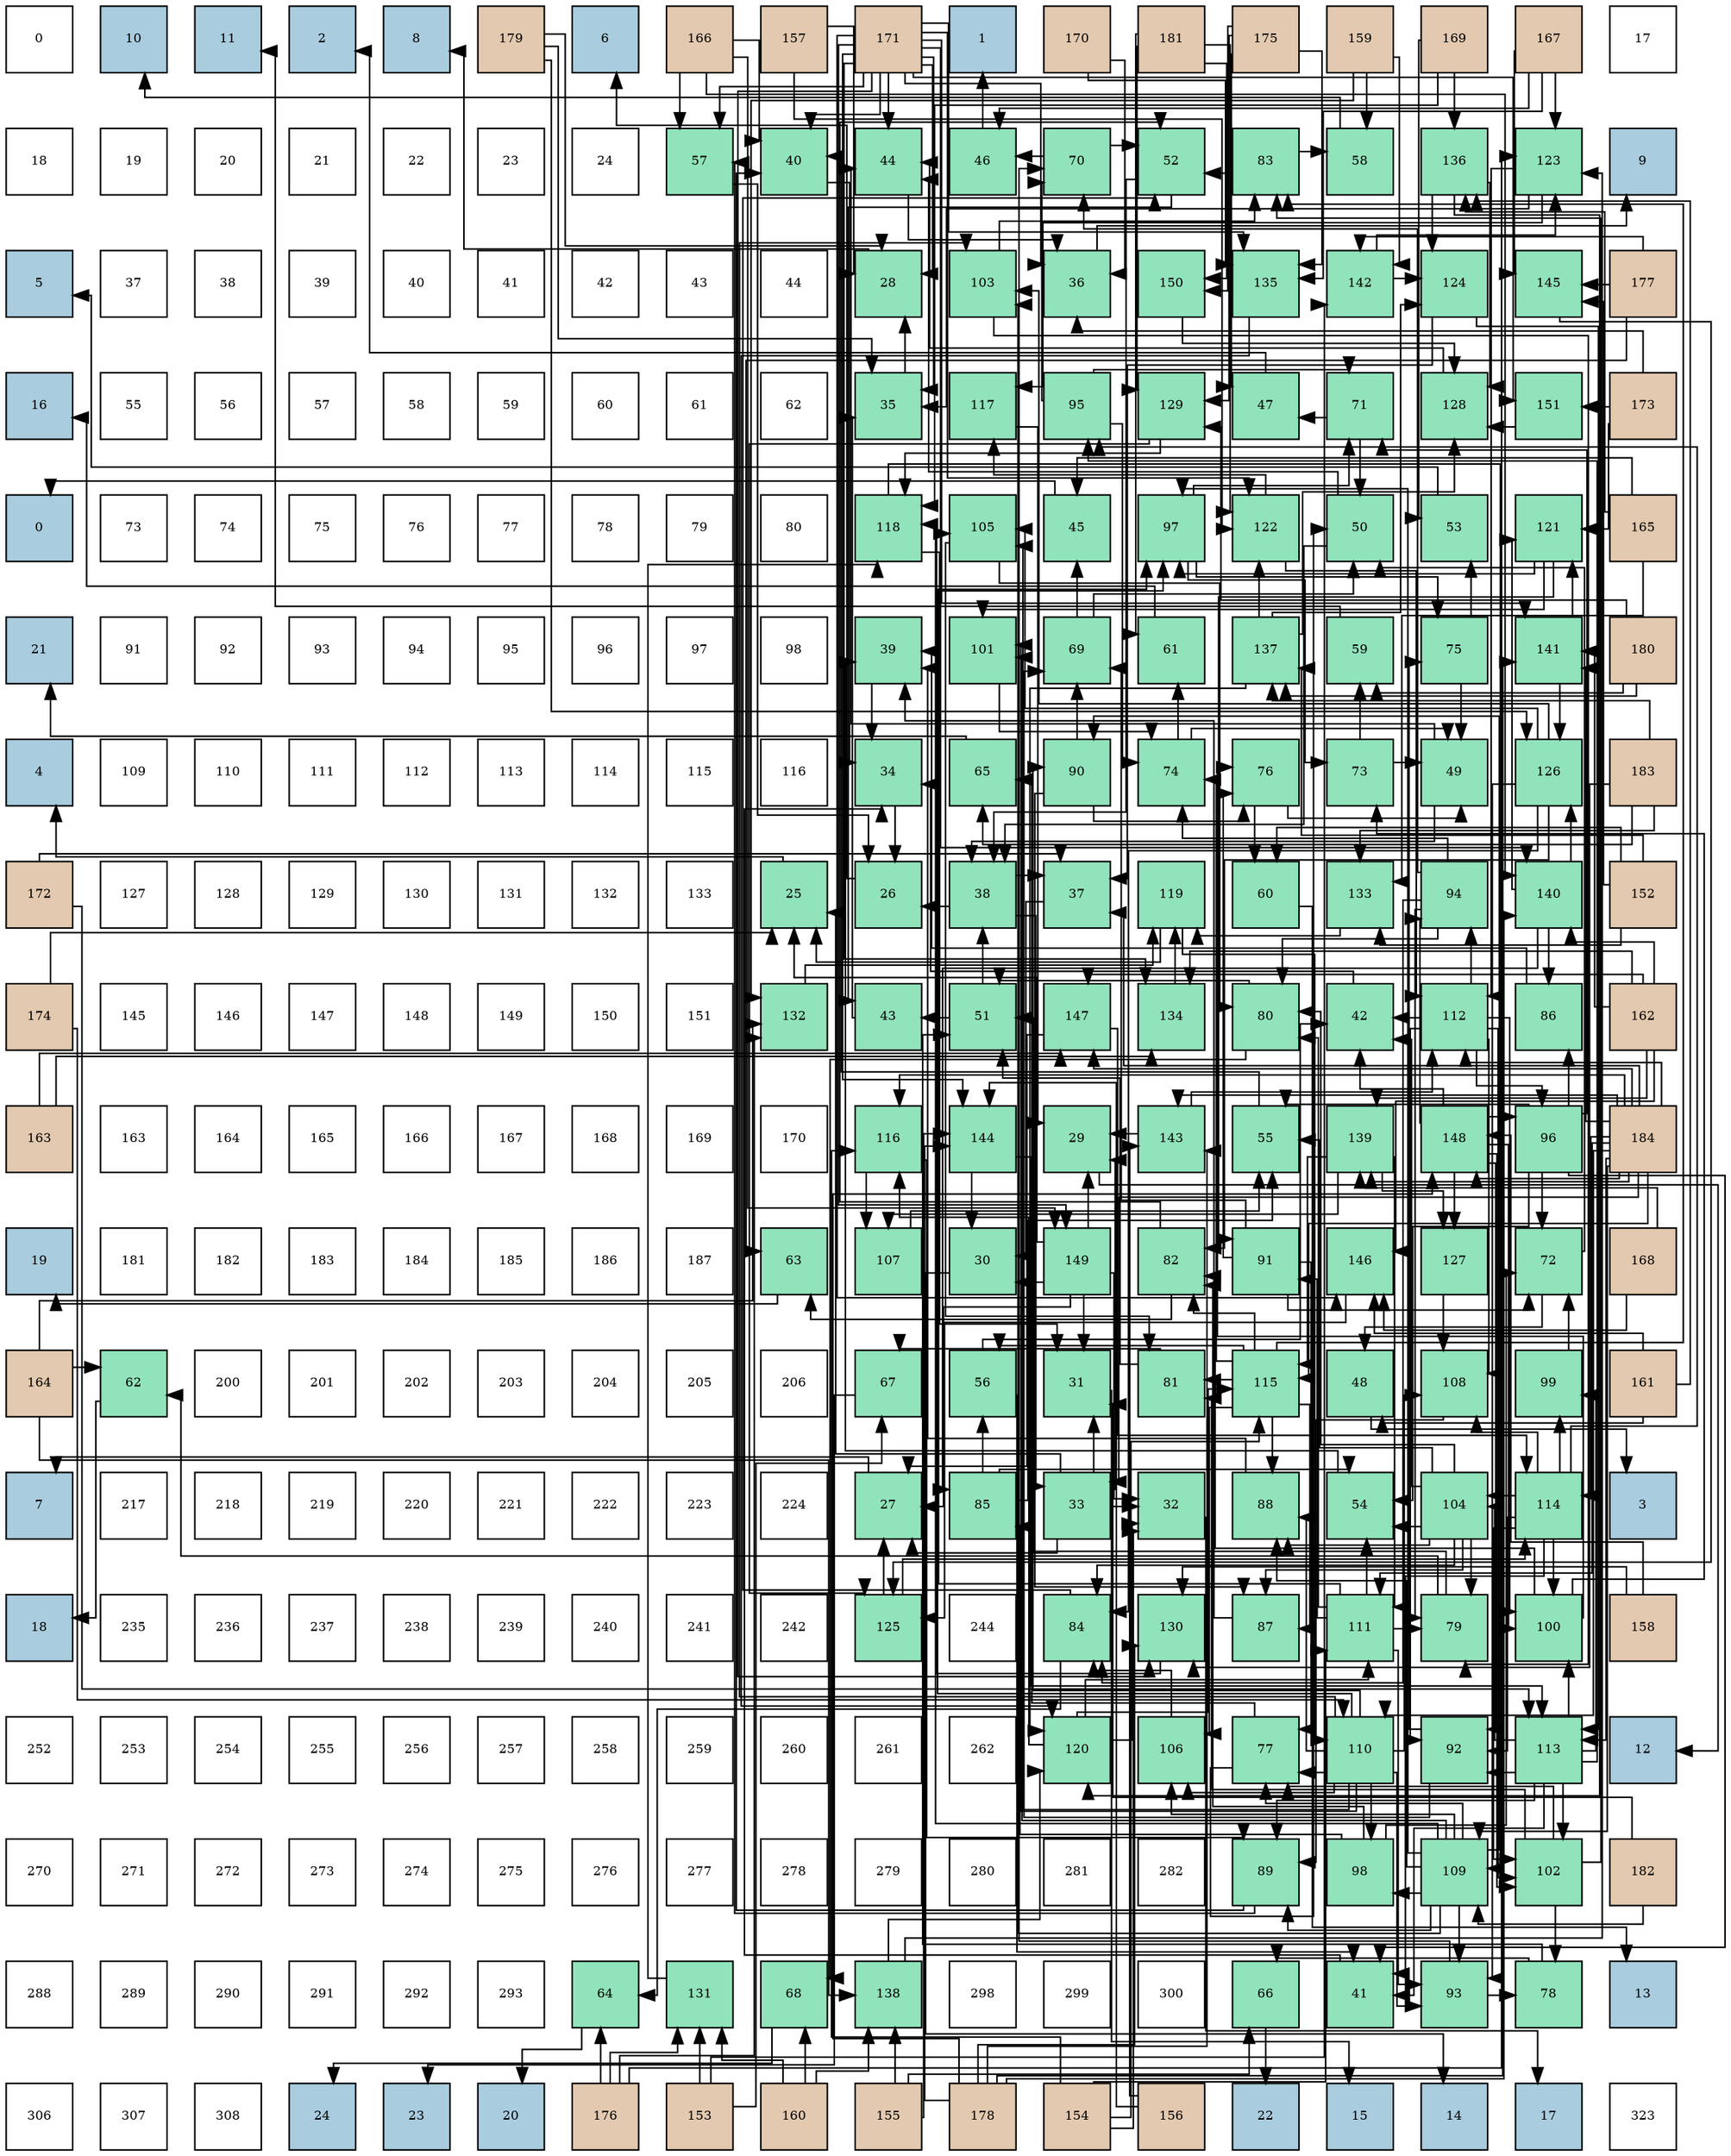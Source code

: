 digraph layout{
 rankdir=TB;
 splines=ortho;
 node [style=filled shape=square fixedsize=true width=0.6];
0[label="0", fontsize=8, fillcolor="#ffffff"];
1[label="10", fontsize=8, fillcolor="#a9ccde"];
2[label="11", fontsize=8, fillcolor="#a9ccde"];
3[label="2", fontsize=8, fillcolor="#a9ccde"];
4[label="8", fontsize=8, fillcolor="#a9ccde"];
5[label="179", fontsize=8, fillcolor="#e3c9af"];
6[label="6", fontsize=8, fillcolor="#a9ccde"];
7[label="166", fontsize=8, fillcolor="#e3c9af"];
8[label="157", fontsize=8, fillcolor="#e3c9af"];
9[label="171", fontsize=8, fillcolor="#e3c9af"];
10[label="1", fontsize=8, fillcolor="#a9ccde"];
11[label="170", fontsize=8, fillcolor="#e3c9af"];
12[label="181", fontsize=8, fillcolor="#e3c9af"];
13[label="175", fontsize=8, fillcolor="#e3c9af"];
14[label="159", fontsize=8, fillcolor="#e3c9af"];
15[label="169", fontsize=8, fillcolor="#e3c9af"];
16[label="167", fontsize=8, fillcolor="#e3c9af"];
17[label="17", fontsize=8, fillcolor="#ffffff"];
18[label="18", fontsize=8, fillcolor="#ffffff"];
19[label="19", fontsize=8, fillcolor="#ffffff"];
20[label="20", fontsize=8, fillcolor="#ffffff"];
21[label="21", fontsize=8, fillcolor="#ffffff"];
22[label="22", fontsize=8, fillcolor="#ffffff"];
23[label="23", fontsize=8, fillcolor="#ffffff"];
24[label="24", fontsize=8, fillcolor="#ffffff"];
25[label="57", fontsize=8, fillcolor="#91e3bb"];
26[label="40", fontsize=8, fillcolor="#91e3bb"];
27[label="44", fontsize=8, fillcolor="#91e3bb"];
28[label="46", fontsize=8, fillcolor="#91e3bb"];
29[label="70", fontsize=8, fillcolor="#91e3bb"];
30[label="52", fontsize=8, fillcolor="#91e3bb"];
31[label="83", fontsize=8, fillcolor="#91e3bb"];
32[label="58", fontsize=8, fillcolor="#91e3bb"];
33[label="136", fontsize=8, fillcolor="#91e3bb"];
34[label="123", fontsize=8, fillcolor="#91e3bb"];
35[label="9", fontsize=8, fillcolor="#a9ccde"];
36[label="5", fontsize=8, fillcolor="#a9ccde"];
37[label="37", fontsize=8, fillcolor="#ffffff"];
38[label="38", fontsize=8, fillcolor="#ffffff"];
39[label="39", fontsize=8, fillcolor="#ffffff"];
40[label="40", fontsize=8, fillcolor="#ffffff"];
41[label="41", fontsize=8, fillcolor="#ffffff"];
42[label="42", fontsize=8, fillcolor="#ffffff"];
43[label="43", fontsize=8, fillcolor="#ffffff"];
44[label="44", fontsize=8, fillcolor="#ffffff"];
45[label="28", fontsize=8, fillcolor="#91e3bb"];
46[label="103", fontsize=8, fillcolor="#91e3bb"];
47[label="36", fontsize=8, fillcolor="#91e3bb"];
48[label="150", fontsize=8, fillcolor="#91e3bb"];
49[label="135", fontsize=8, fillcolor="#91e3bb"];
50[label="142", fontsize=8, fillcolor="#91e3bb"];
51[label="124", fontsize=8, fillcolor="#91e3bb"];
52[label="145", fontsize=8, fillcolor="#91e3bb"];
53[label="177", fontsize=8, fillcolor="#e3c9af"];
54[label="16", fontsize=8, fillcolor="#a9ccde"];
55[label="55", fontsize=8, fillcolor="#ffffff"];
56[label="56", fontsize=8, fillcolor="#ffffff"];
57[label="57", fontsize=8, fillcolor="#ffffff"];
58[label="58", fontsize=8, fillcolor="#ffffff"];
59[label="59", fontsize=8, fillcolor="#ffffff"];
60[label="60", fontsize=8, fillcolor="#ffffff"];
61[label="61", fontsize=8, fillcolor="#ffffff"];
62[label="62", fontsize=8, fillcolor="#ffffff"];
63[label="35", fontsize=8, fillcolor="#91e3bb"];
64[label="117", fontsize=8, fillcolor="#91e3bb"];
65[label="95", fontsize=8, fillcolor="#91e3bb"];
66[label="129", fontsize=8, fillcolor="#91e3bb"];
67[label="47", fontsize=8, fillcolor="#91e3bb"];
68[label="71", fontsize=8, fillcolor="#91e3bb"];
69[label="128", fontsize=8, fillcolor="#91e3bb"];
70[label="151", fontsize=8, fillcolor="#91e3bb"];
71[label="173", fontsize=8, fillcolor="#e3c9af"];
72[label="0", fontsize=8, fillcolor="#a9ccde"];
73[label="73", fontsize=8, fillcolor="#ffffff"];
74[label="74", fontsize=8, fillcolor="#ffffff"];
75[label="75", fontsize=8, fillcolor="#ffffff"];
76[label="76", fontsize=8, fillcolor="#ffffff"];
77[label="77", fontsize=8, fillcolor="#ffffff"];
78[label="78", fontsize=8, fillcolor="#ffffff"];
79[label="79", fontsize=8, fillcolor="#ffffff"];
80[label="80", fontsize=8, fillcolor="#ffffff"];
81[label="118", fontsize=8, fillcolor="#91e3bb"];
82[label="105", fontsize=8, fillcolor="#91e3bb"];
83[label="45", fontsize=8, fillcolor="#91e3bb"];
84[label="97", fontsize=8, fillcolor="#91e3bb"];
85[label="122", fontsize=8, fillcolor="#91e3bb"];
86[label="50", fontsize=8, fillcolor="#91e3bb"];
87[label="53", fontsize=8, fillcolor="#91e3bb"];
88[label="121", fontsize=8, fillcolor="#91e3bb"];
89[label="165", fontsize=8, fillcolor="#e3c9af"];
90[label="21", fontsize=8, fillcolor="#a9ccde"];
91[label="91", fontsize=8, fillcolor="#ffffff"];
92[label="92", fontsize=8, fillcolor="#ffffff"];
93[label="93", fontsize=8, fillcolor="#ffffff"];
94[label="94", fontsize=8, fillcolor="#ffffff"];
95[label="95", fontsize=8, fillcolor="#ffffff"];
96[label="96", fontsize=8, fillcolor="#ffffff"];
97[label="97", fontsize=8, fillcolor="#ffffff"];
98[label="98", fontsize=8, fillcolor="#ffffff"];
99[label="39", fontsize=8, fillcolor="#91e3bb"];
100[label="101", fontsize=8, fillcolor="#91e3bb"];
101[label="69", fontsize=8, fillcolor="#91e3bb"];
102[label="61", fontsize=8, fillcolor="#91e3bb"];
103[label="137", fontsize=8, fillcolor="#91e3bb"];
104[label="59", fontsize=8, fillcolor="#91e3bb"];
105[label="75", fontsize=8, fillcolor="#91e3bb"];
106[label="141", fontsize=8, fillcolor="#91e3bb"];
107[label="180", fontsize=8, fillcolor="#e3c9af"];
108[label="4", fontsize=8, fillcolor="#a9ccde"];
109[label="109", fontsize=8, fillcolor="#ffffff"];
110[label="110", fontsize=8, fillcolor="#ffffff"];
111[label="111", fontsize=8, fillcolor="#ffffff"];
112[label="112", fontsize=8, fillcolor="#ffffff"];
113[label="113", fontsize=8, fillcolor="#ffffff"];
114[label="114", fontsize=8, fillcolor="#ffffff"];
115[label="115", fontsize=8, fillcolor="#ffffff"];
116[label="116", fontsize=8, fillcolor="#ffffff"];
117[label="34", fontsize=8, fillcolor="#91e3bb"];
118[label="65", fontsize=8, fillcolor="#91e3bb"];
119[label="90", fontsize=8, fillcolor="#91e3bb"];
120[label="74", fontsize=8, fillcolor="#91e3bb"];
121[label="76", fontsize=8, fillcolor="#91e3bb"];
122[label="73", fontsize=8, fillcolor="#91e3bb"];
123[label="49", fontsize=8, fillcolor="#91e3bb"];
124[label="126", fontsize=8, fillcolor="#91e3bb"];
125[label="183", fontsize=8, fillcolor="#e3c9af"];
126[label="172", fontsize=8, fillcolor="#e3c9af"];
127[label="127", fontsize=8, fillcolor="#ffffff"];
128[label="128", fontsize=8, fillcolor="#ffffff"];
129[label="129", fontsize=8, fillcolor="#ffffff"];
130[label="130", fontsize=8, fillcolor="#ffffff"];
131[label="131", fontsize=8, fillcolor="#ffffff"];
132[label="132", fontsize=8, fillcolor="#ffffff"];
133[label="133", fontsize=8, fillcolor="#ffffff"];
134[label="25", fontsize=8, fillcolor="#91e3bb"];
135[label="26", fontsize=8, fillcolor="#91e3bb"];
136[label="38", fontsize=8, fillcolor="#91e3bb"];
137[label="37", fontsize=8, fillcolor="#91e3bb"];
138[label="119", fontsize=8, fillcolor="#91e3bb"];
139[label="60", fontsize=8, fillcolor="#91e3bb"];
140[label="133", fontsize=8, fillcolor="#91e3bb"];
141[label="94", fontsize=8, fillcolor="#91e3bb"];
142[label="140", fontsize=8, fillcolor="#91e3bb"];
143[label="152", fontsize=8, fillcolor="#e3c9af"];
144[label="174", fontsize=8, fillcolor="#e3c9af"];
145[label="145", fontsize=8, fillcolor="#ffffff"];
146[label="146", fontsize=8, fillcolor="#ffffff"];
147[label="147", fontsize=8, fillcolor="#ffffff"];
148[label="148", fontsize=8, fillcolor="#ffffff"];
149[label="149", fontsize=8, fillcolor="#ffffff"];
150[label="150", fontsize=8, fillcolor="#ffffff"];
151[label="151", fontsize=8, fillcolor="#ffffff"];
152[label="132", fontsize=8, fillcolor="#91e3bb"];
153[label="43", fontsize=8, fillcolor="#91e3bb"];
154[label="51", fontsize=8, fillcolor="#91e3bb"];
155[label="147", fontsize=8, fillcolor="#91e3bb"];
156[label="134", fontsize=8, fillcolor="#91e3bb"];
157[label="80", fontsize=8, fillcolor="#91e3bb"];
158[label="42", fontsize=8, fillcolor="#91e3bb"];
159[label="112", fontsize=8, fillcolor="#91e3bb"];
160[label="86", fontsize=8, fillcolor="#91e3bb"];
161[label="162", fontsize=8, fillcolor="#e3c9af"];
162[label="163", fontsize=8, fillcolor="#e3c9af"];
163[label="163", fontsize=8, fillcolor="#ffffff"];
164[label="164", fontsize=8, fillcolor="#ffffff"];
165[label="165", fontsize=8, fillcolor="#ffffff"];
166[label="166", fontsize=8, fillcolor="#ffffff"];
167[label="167", fontsize=8, fillcolor="#ffffff"];
168[label="168", fontsize=8, fillcolor="#ffffff"];
169[label="169", fontsize=8, fillcolor="#ffffff"];
170[label="170", fontsize=8, fillcolor="#ffffff"];
171[label="116", fontsize=8, fillcolor="#91e3bb"];
172[label="144", fontsize=8, fillcolor="#91e3bb"];
173[label="29", fontsize=8, fillcolor="#91e3bb"];
174[label="143", fontsize=8, fillcolor="#91e3bb"];
175[label="55", fontsize=8, fillcolor="#91e3bb"];
176[label="139", fontsize=8, fillcolor="#91e3bb"];
177[label="148", fontsize=8, fillcolor="#91e3bb"];
178[label="96", fontsize=8, fillcolor="#91e3bb"];
179[label="184", fontsize=8, fillcolor="#e3c9af"];
180[label="19", fontsize=8, fillcolor="#a9ccde"];
181[label="181", fontsize=8, fillcolor="#ffffff"];
182[label="182", fontsize=8, fillcolor="#ffffff"];
183[label="183", fontsize=8, fillcolor="#ffffff"];
184[label="184", fontsize=8, fillcolor="#ffffff"];
185[label="185", fontsize=8, fillcolor="#ffffff"];
186[label="186", fontsize=8, fillcolor="#ffffff"];
187[label="187", fontsize=8, fillcolor="#ffffff"];
188[label="63", fontsize=8, fillcolor="#91e3bb"];
189[label="107", fontsize=8, fillcolor="#91e3bb"];
190[label="30", fontsize=8, fillcolor="#91e3bb"];
191[label="149", fontsize=8, fillcolor="#91e3bb"];
192[label="82", fontsize=8, fillcolor="#91e3bb"];
193[label="91", fontsize=8, fillcolor="#91e3bb"];
194[label="146", fontsize=8, fillcolor="#91e3bb"];
195[label="127", fontsize=8, fillcolor="#91e3bb"];
196[label="72", fontsize=8, fillcolor="#91e3bb"];
197[label="168", fontsize=8, fillcolor="#e3c9af"];
198[label="164", fontsize=8, fillcolor="#e3c9af"];
199[label="62", fontsize=8, fillcolor="#91e3bb"];
200[label="200", fontsize=8, fillcolor="#ffffff"];
201[label="201", fontsize=8, fillcolor="#ffffff"];
202[label="202", fontsize=8, fillcolor="#ffffff"];
203[label="203", fontsize=8, fillcolor="#ffffff"];
204[label="204", fontsize=8, fillcolor="#ffffff"];
205[label="205", fontsize=8, fillcolor="#ffffff"];
206[label="206", fontsize=8, fillcolor="#ffffff"];
207[label="67", fontsize=8, fillcolor="#91e3bb"];
208[label="56", fontsize=8, fillcolor="#91e3bb"];
209[label="31", fontsize=8, fillcolor="#91e3bb"];
210[label="81", fontsize=8, fillcolor="#91e3bb"];
211[label="115", fontsize=8, fillcolor="#91e3bb"];
212[label="48", fontsize=8, fillcolor="#91e3bb"];
213[label="108", fontsize=8, fillcolor="#91e3bb"];
214[label="99", fontsize=8, fillcolor="#91e3bb"];
215[label="161", fontsize=8, fillcolor="#e3c9af"];
216[label="7", fontsize=8, fillcolor="#a9ccde"];
217[label="217", fontsize=8, fillcolor="#ffffff"];
218[label="218", fontsize=8, fillcolor="#ffffff"];
219[label="219", fontsize=8, fillcolor="#ffffff"];
220[label="220", fontsize=8, fillcolor="#ffffff"];
221[label="221", fontsize=8, fillcolor="#ffffff"];
222[label="222", fontsize=8, fillcolor="#ffffff"];
223[label="223", fontsize=8, fillcolor="#ffffff"];
224[label="224", fontsize=8, fillcolor="#ffffff"];
225[label="27", fontsize=8, fillcolor="#91e3bb"];
226[label="85", fontsize=8, fillcolor="#91e3bb"];
227[label="33", fontsize=8, fillcolor="#91e3bb"];
228[label="32", fontsize=8, fillcolor="#91e3bb"];
229[label="88", fontsize=8, fillcolor="#91e3bb"];
230[label="54", fontsize=8, fillcolor="#91e3bb"];
231[label="104", fontsize=8, fillcolor="#91e3bb"];
232[label="114", fontsize=8, fillcolor="#91e3bb"];
233[label="3", fontsize=8, fillcolor="#a9ccde"];
234[label="18", fontsize=8, fillcolor="#a9ccde"];
235[label="235", fontsize=8, fillcolor="#ffffff"];
236[label="236", fontsize=8, fillcolor="#ffffff"];
237[label="237", fontsize=8, fillcolor="#ffffff"];
238[label="238", fontsize=8, fillcolor="#ffffff"];
239[label="239", fontsize=8, fillcolor="#ffffff"];
240[label="240", fontsize=8, fillcolor="#ffffff"];
241[label="241", fontsize=8, fillcolor="#ffffff"];
242[label="242", fontsize=8, fillcolor="#ffffff"];
243[label="125", fontsize=8, fillcolor="#91e3bb"];
244[label="244", fontsize=8, fillcolor="#ffffff"];
245[label="84", fontsize=8, fillcolor="#91e3bb"];
246[label="130", fontsize=8, fillcolor="#91e3bb"];
247[label="87", fontsize=8, fillcolor="#91e3bb"];
248[label="111", fontsize=8, fillcolor="#91e3bb"];
249[label="79", fontsize=8, fillcolor="#91e3bb"];
250[label="100", fontsize=8, fillcolor="#91e3bb"];
251[label="158", fontsize=8, fillcolor="#e3c9af"];
252[label="252", fontsize=8, fillcolor="#ffffff"];
253[label="253", fontsize=8, fillcolor="#ffffff"];
254[label="254", fontsize=8, fillcolor="#ffffff"];
255[label="255", fontsize=8, fillcolor="#ffffff"];
256[label="256", fontsize=8, fillcolor="#ffffff"];
257[label="257", fontsize=8, fillcolor="#ffffff"];
258[label="258", fontsize=8, fillcolor="#ffffff"];
259[label="259", fontsize=8, fillcolor="#ffffff"];
260[label="260", fontsize=8, fillcolor="#ffffff"];
261[label="261", fontsize=8, fillcolor="#ffffff"];
262[label="262", fontsize=8, fillcolor="#ffffff"];
263[label="120", fontsize=8, fillcolor="#91e3bb"];
264[label="106", fontsize=8, fillcolor="#91e3bb"];
265[label="77", fontsize=8, fillcolor="#91e3bb"];
266[label="110", fontsize=8, fillcolor="#91e3bb"];
267[label="92", fontsize=8, fillcolor="#91e3bb"];
268[label="113", fontsize=8, fillcolor="#91e3bb"];
269[label="12", fontsize=8, fillcolor="#a9ccde"];
270[label="270", fontsize=8, fillcolor="#ffffff"];
271[label="271", fontsize=8, fillcolor="#ffffff"];
272[label="272", fontsize=8, fillcolor="#ffffff"];
273[label="273", fontsize=8, fillcolor="#ffffff"];
274[label="274", fontsize=8, fillcolor="#ffffff"];
275[label="275", fontsize=8, fillcolor="#ffffff"];
276[label="276", fontsize=8, fillcolor="#ffffff"];
277[label="277", fontsize=8, fillcolor="#ffffff"];
278[label="278", fontsize=8, fillcolor="#ffffff"];
279[label="279", fontsize=8, fillcolor="#ffffff"];
280[label="280", fontsize=8, fillcolor="#ffffff"];
281[label="281", fontsize=8, fillcolor="#ffffff"];
282[label="282", fontsize=8, fillcolor="#ffffff"];
283[label="89", fontsize=8, fillcolor="#91e3bb"];
284[label="98", fontsize=8, fillcolor="#91e3bb"];
285[label="109", fontsize=8, fillcolor="#91e3bb"];
286[label="102", fontsize=8, fillcolor="#91e3bb"];
287[label="182", fontsize=8, fillcolor="#e3c9af"];
288[label="288", fontsize=8, fillcolor="#ffffff"];
289[label="289", fontsize=8, fillcolor="#ffffff"];
290[label="290", fontsize=8, fillcolor="#ffffff"];
291[label="291", fontsize=8, fillcolor="#ffffff"];
292[label="292", fontsize=8, fillcolor="#ffffff"];
293[label="293", fontsize=8, fillcolor="#ffffff"];
294[label="64", fontsize=8, fillcolor="#91e3bb"];
295[label="131", fontsize=8, fillcolor="#91e3bb"];
296[label="68", fontsize=8, fillcolor="#91e3bb"];
297[label="138", fontsize=8, fillcolor="#91e3bb"];
298[label="298", fontsize=8, fillcolor="#ffffff"];
299[label="299", fontsize=8, fillcolor="#ffffff"];
300[label="300", fontsize=8, fillcolor="#ffffff"];
301[label="66", fontsize=8, fillcolor="#91e3bb"];
302[label="41", fontsize=8, fillcolor="#91e3bb"];
303[label="93", fontsize=8, fillcolor="#91e3bb"];
304[label="78", fontsize=8, fillcolor="#91e3bb"];
305[label="13", fontsize=8, fillcolor="#a9ccde"];
306[label="306", fontsize=8, fillcolor="#ffffff"];
307[label="307", fontsize=8, fillcolor="#ffffff"];
308[label="308", fontsize=8, fillcolor="#ffffff"];
309[label="24", fontsize=8, fillcolor="#a9ccde"];
310[label="23", fontsize=8, fillcolor="#a9ccde"];
311[label="20", fontsize=8, fillcolor="#a9ccde"];
312[label="176", fontsize=8, fillcolor="#e3c9af"];
313[label="153", fontsize=8, fillcolor="#e3c9af"];
314[label="160", fontsize=8, fillcolor="#e3c9af"];
315[label="155", fontsize=8, fillcolor="#e3c9af"];
316[label="178", fontsize=8, fillcolor="#e3c9af"];
317[label="154", fontsize=8, fillcolor="#e3c9af"];
318[label="156", fontsize=8, fillcolor="#e3c9af"];
319[label="22", fontsize=8, fillcolor="#a9ccde"];
320[label="15", fontsize=8, fillcolor="#a9ccde"];
321[label="14", fontsize=8, fillcolor="#a9ccde"];
322[label="17", fontsize=8, fillcolor="#a9ccde"];
323[label="323", fontsize=8, fillcolor="#ffffff"];
edge [constraint=false, style=vis];134 -> 108;
135 -> 6;
225 -> 216;
45 -> 4;
173 -> 269;
190 -> 321;
209 -> 320;
228 -> 322;
227 -> 134;
227 -> 225;
227 -> 173;
227 -> 209;
227 -> 228;
117 -> 135;
63 -> 45;
47 -> 35;
137 -> 190;
136 -> 135;
136 -> 227;
136 -> 137;
99 -> 117;
26 -> 117;
302 -> 117;
158 -> 117;
153 -> 63;
27 -> 47;
83 -> 72;
28 -> 10;
67 -> 3;
212 -> 233;
123 -> 136;
123 -> 27;
86 -> 136;
86 -> 27;
154 -> 136;
154 -> 153;
30 -> 136;
30 -> 153;
87 -> 36;
230 -> 99;
175 -> 26;
208 -> 302;
208 -> 158;
25 -> 135;
32 -> 1;
104 -> 2;
139 -> 305;
102 -> 54;
199 -> 234;
188 -> 180;
294 -> 311;
118 -> 90;
301 -> 319;
207 -> 310;
296 -> 309;
101 -> 83;
101 -> 86;
29 -> 28;
29 -> 30;
68 -> 67;
68 -> 86;
196 -> 212;
196 -> 86;
122 -> 123;
122 -> 104;
120 -> 123;
120 -> 102;
105 -> 123;
105 -> 87;
121 -> 123;
121 -> 139;
265 -> 86;
265 -> 118;
304 -> 154;
304 -> 301;
249 -> 154;
249 -> 199;
157 -> 154;
157 -> 296;
210 -> 154;
210 -> 207;
192 -> 30;
192 -> 188;
31 -> 30;
31 -> 32;
245 -> 30;
245 -> 294;
226 -> 230;
226 -> 175;
226 -> 208;
160 -> 99;
247 -> 99;
229 -> 99;
283 -> 26;
283 -> 25;
119 -> 101;
119 -> 121;
119 -> 247;
193 -> 101;
193 -> 196;
193 -> 121;
193 -> 265;
267 -> 101;
267 -> 105;
303 -> 29;
303 -> 304;
141 -> 29;
141 -> 120;
141 -> 249;
141 -> 157;
141 -> 245;
65 -> 29;
65 -> 68;
65 -> 120;
178 -> 302;
178 -> 230;
178 -> 175;
178 -> 68;
178 -> 196;
178 -> 160;
84 -> 68;
84 -> 122;
84 -> 105;
284 -> 196;
284 -> 192;
284 -> 226;
214 -> 196;
250 -> 122;
250 -> 121;
250 -> 192;
100 -> 120;
286 -> 265;
286 -> 304;
286 -> 210;
286 -> 31;
46 -> 249;
46 -> 31;
231 -> 158;
231 -> 230;
231 -> 175;
231 -> 249;
231 -> 157;
231 -> 245;
231 -> 247;
231 -> 229;
82 -> 157;
82 -> 210;
264 -> 245;
189 -> 175;
213 -> 283;
285 -> 265;
285 -> 229;
285 -> 283;
285 -> 119;
285 -> 303;
285 -> 84;
285 -> 284;
285 -> 100;
285 -> 46;
285 -> 82;
285 -> 264;
266 -> 265;
266 -> 229;
266 -> 119;
266 -> 303;
266 -> 84;
266 -> 284;
266 -> 100;
266 -> 46;
266 -> 82;
266 -> 264;
266 -> 213;
248 -> 230;
248 -> 249;
248 -> 157;
248 -> 193;
248 -> 303;
248 -> 84;
159 -> 158;
159 -> 267;
159 -> 141;
159 -> 178;
159 -> 250;
159 -> 286;
159 -> 213;
268 -> 302;
268 -> 283;
268 -> 267;
268 -> 65;
268 -> 214;
268 -> 250;
268 -> 286;
268 -> 231;
232 -> 302;
232 -> 267;
232 -> 65;
232 -> 214;
232 -> 250;
232 -> 286;
232 -> 231;
232 -> 213;
211 -> 208;
211 -> 120;
211 -> 210;
211 -> 192;
211 -> 31;
211 -> 247;
211 -> 229;
211 -> 264;
171 -> 283;
171 -> 189;
64 -> 173;
81 -> 209;
81 -> 285;
138 -> 134;
138 -> 266;
263 -> 228;
263 -> 248;
263 -> 211;
263 -> 171;
88 -> 193;
88 -> 84;
88 -> 100;
85 -> 159;
85 -> 64;
34 -> 63;
34 -> 159;
34 -> 64;
51 -> 137;
51 -> 268;
243 -> 225;
243 -> 232;
124 -> 192;
124 -> 245;
124 -> 303;
124 -> 46;
124 -> 82;
195 -> 213;
69 -> 27;
66 -> 81;
66 -> 243;
246 -> 81;
295 -> 81;
152 -> 138;
140 -> 138;
156 -> 138;
49 -> 263;
33 -> 263;
33 -> 51;
33 -> 69;
103 -> 263;
103 -> 85;
103 -> 51;
103 -> 69;
297 -> 263;
297 -> 34;
176 -> 189;
176 -> 248;
176 -> 211;
176 -> 195;
142 -> 226;
142 -> 160;
142 -> 88;
142 -> 124;
106 -> 88;
106 -> 124;
50 -> 34;
50 -> 51;
174 -> 173;
174 -> 159;
172 -> 190;
172 -> 268;
52 -> 243;
194 -> 243;
155 -> 225;
155 -> 232;
177 -> 158;
177 -> 267;
177 -> 141;
177 -> 178;
177 -> 250;
177 -> 286;
177 -> 195;
191 -> 134;
191 -> 225;
191 -> 173;
191 -> 190;
191 -> 209;
191 -> 228;
48 -> 69;
70 -> 69;
143 -> 139;
143 -> 140;
143 -> 103;
143 -> 52;
313 -> 207;
313 -> 295;
313 -> 50;
317 -> 228;
317 -> 248;
317 -> 211;
317 -> 171;
315 -> 301;
315 -> 297;
315 -> 172;
318 -> 174;
318 -> 172;
8 -> 45;
8 -> 85;
251 -> 246;
251 -> 177;
14 -> 32;
14 -> 152;
14 -> 50;
314 -> 296;
314 -> 295;
314 -> 297;
215 -> 212;
215 -> 33;
215 -> 194;
161 -> 156;
161 -> 176;
161 -> 142;
161 -> 106;
161 -> 194;
161 -> 155;
162 -> 156;
162 -> 155;
198 -> 199;
198 -> 152;
198 -> 297;
89 -> 83;
89 -> 140;
89 -> 33;
7 -> 26;
7 -> 25;
7 -> 142;
7 -> 191;
16 -> 28;
16 -> 34;
16 -> 49;
16 -> 52;
197 -> 176;
197 -> 194;
15 -> 87;
15 -> 81;
15 -> 33;
11 -> 47;
11 -> 49;
9 -> 45;
9 -> 63;
9 -> 47;
9 -> 26;
9 -> 27;
9 -> 25;
9 -> 85;
9 -> 246;
9 -> 156;
9 -> 49;
9 -> 142;
9 -> 106;
9 -> 172;
9 -> 194;
9 -> 191;
9 -> 70;
126 -> 137;
126 -> 268;
71 -> 47;
71 -> 88;
71 -> 70;
144 -> 134;
144 -> 266;
13 -> 67;
13 -> 66;
13 -> 49;
13 -> 48;
312 -> 294;
312 -> 34;
312 -> 295;
312 -> 152;
53 -> 188;
53 -> 50;
53 -> 52;
316 -> 246;
316 -> 142;
316 -> 106;
316 -> 174;
316 -> 172;
316 -> 177;
5 -> 45;
5 -> 63;
5 -> 124;
107 -> 104;
107 -> 66;
107 -> 103;
12 -> 102;
12 -> 85;
12 -> 66;
12 -> 48;
287 -> 209;
287 -> 285;
125 -> 118;
125 -> 246;
125 -> 140;
125 -> 103;
179 -> 227;
179 -> 137;
179 -> 285;
179 -> 266;
179 -> 248;
179 -> 159;
179 -> 268;
179 -> 232;
179 -> 211;
179 -> 171;
179 -> 176;
179 -> 106;
179 -> 174;
179 -> 155;
179 -> 177;
edge [constraint=true, style=invis];
0 -> 18 -> 36 -> 54 -> 72 -> 90 -> 108 -> 126 -> 144 -> 162 -> 180 -> 198 -> 216 -> 234 -> 252 -> 270 -> 288 -> 306;
1 -> 19 -> 37 -> 55 -> 73 -> 91 -> 109 -> 127 -> 145 -> 163 -> 181 -> 199 -> 217 -> 235 -> 253 -> 271 -> 289 -> 307;
2 -> 20 -> 38 -> 56 -> 74 -> 92 -> 110 -> 128 -> 146 -> 164 -> 182 -> 200 -> 218 -> 236 -> 254 -> 272 -> 290 -> 308;
3 -> 21 -> 39 -> 57 -> 75 -> 93 -> 111 -> 129 -> 147 -> 165 -> 183 -> 201 -> 219 -> 237 -> 255 -> 273 -> 291 -> 309;
4 -> 22 -> 40 -> 58 -> 76 -> 94 -> 112 -> 130 -> 148 -> 166 -> 184 -> 202 -> 220 -> 238 -> 256 -> 274 -> 292 -> 310;
5 -> 23 -> 41 -> 59 -> 77 -> 95 -> 113 -> 131 -> 149 -> 167 -> 185 -> 203 -> 221 -> 239 -> 257 -> 275 -> 293 -> 311;
6 -> 24 -> 42 -> 60 -> 78 -> 96 -> 114 -> 132 -> 150 -> 168 -> 186 -> 204 -> 222 -> 240 -> 258 -> 276 -> 294 -> 312;
7 -> 25 -> 43 -> 61 -> 79 -> 97 -> 115 -> 133 -> 151 -> 169 -> 187 -> 205 -> 223 -> 241 -> 259 -> 277 -> 295 -> 313;
8 -> 26 -> 44 -> 62 -> 80 -> 98 -> 116 -> 134 -> 152 -> 170 -> 188 -> 206 -> 224 -> 242 -> 260 -> 278 -> 296 -> 314;
9 -> 27 -> 45 -> 63 -> 81 -> 99 -> 117 -> 135 -> 153 -> 171 -> 189 -> 207 -> 225 -> 243 -> 261 -> 279 -> 297 -> 315;
10 -> 28 -> 46 -> 64 -> 82 -> 100 -> 118 -> 136 -> 154 -> 172 -> 190 -> 208 -> 226 -> 244 -> 262 -> 280 -> 298 -> 316;
11 -> 29 -> 47 -> 65 -> 83 -> 101 -> 119 -> 137 -> 155 -> 173 -> 191 -> 209 -> 227 -> 245 -> 263 -> 281 -> 299 -> 317;
12 -> 30 -> 48 -> 66 -> 84 -> 102 -> 120 -> 138 -> 156 -> 174 -> 192 -> 210 -> 228 -> 246 -> 264 -> 282 -> 300 -> 318;
13 -> 31 -> 49 -> 67 -> 85 -> 103 -> 121 -> 139 -> 157 -> 175 -> 193 -> 211 -> 229 -> 247 -> 265 -> 283 -> 301 -> 319;
14 -> 32 -> 50 -> 68 -> 86 -> 104 -> 122 -> 140 -> 158 -> 176 -> 194 -> 212 -> 230 -> 248 -> 266 -> 284 -> 302 -> 320;
15 -> 33 -> 51 -> 69 -> 87 -> 105 -> 123 -> 141 -> 159 -> 177 -> 195 -> 213 -> 231 -> 249 -> 267 -> 285 -> 303 -> 321;
16 -> 34 -> 52 -> 70 -> 88 -> 106 -> 124 -> 142 -> 160 -> 178 -> 196 -> 214 -> 232 -> 250 -> 268 -> 286 -> 304 -> 322;
17 -> 35 -> 53 -> 71 -> 89 -> 107 -> 125 -> 143 -> 161 -> 179 -> 197 -> 215 -> 233 -> 251 -> 269 -> 287 -> 305 -> 323;
rank = same {0 -> 1 -> 2 -> 3 -> 4 -> 5 -> 6 -> 7 -> 8 -> 9 -> 10 -> 11 -> 12 -> 13 -> 14 -> 15 -> 16 -> 17};
rank = same {18 -> 19 -> 20 -> 21 -> 22 -> 23 -> 24 -> 25 -> 26 -> 27 -> 28 -> 29 -> 30 -> 31 -> 32 -> 33 -> 34 -> 35};
rank = same {36 -> 37 -> 38 -> 39 -> 40 -> 41 -> 42 -> 43 -> 44 -> 45 -> 46 -> 47 -> 48 -> 49 -> 50 -> 51 -> 52 -> 53};
rank = same {54 -> 55 -> 56 -> 57 -> 58 -> 59 -> 60 -> 61 -> 62 -> 63 -> 64 -> 65 -> 66 -> 67 -> 68 -> 69 -> 70 -> 71};
rank = same {72 -> 73 -> 74 -> 75 -> 76 -> 77 -> 78 -> 79 -> 80 -> 81 -> 82 -> 83 -> 84 -> 85 -> 86 -> 87 -> 88 -> 89};
rank = same {90 -> 91 -> 92 -> 93 -> 94 -> 95 -> 96 -> 97 -> 98 -> 99 -> 100 -> 101 -> 102 -> 103 -> 104 -> 105 -> 106 -> 107};
rank = same {108 -> 109 -> 110 -> 111 -> 112 -> 113 -> 114 -> 115 -> 116 -> 117 -> 118 -> 119 -> 120 -> 121 -> 122 -> 123 -> 124 -> 125};
rank = same {126 -> 127 -> 128 -> 129 -> 130 -> 131 -> 132 -> 133 -> 134 -> 135 -> 136 -> 137 -> 138 -> 139 -> 140 -> 141 -> 142 -> 143};
rank = same {144 -> 145 -> 146 -> 147 -> 148 -> 149 -> 150 -> 151 -> 152 -> 153 -> 154 -> 155 -> 156 -> 157 -> 158 -> 159 -> 160 -> 161};
rank = same {162 -> 163 -> 164 -> 165 -> 166 -> 167 -> 168 -> 169 -> 170 -> 171 -> 172 -> 173 -> 174 -> 175 -> 176 -> 177 -> 178 -> 179};
rank = same {180 -> 181 -> 182 -> 183 -> 184 -> 185 -> 186 -> 187 -> 188 -> 189 -> 190 -> 191 -> 192 -> 193 -> 194 -> 195 -> 196 -> 197};
rank = same {198 -> 199 -> 200 -> 201 -> 202 -> 203 -> 204 -> 205 -> 206 -> 207 -> 208 -> 209 -> 210 -> 211 -> 212 -> 213 -> 214 -> 215};
rank = same {216 -> 217 -> 218 -> 219 -> 220 -> 221 -> 222 -> 223 -> 224 -> 225 -> 226 -> 227 -> 228 -> 229 -> 230 -> 231 -> 232 -> 233};
rank = same {234 -> 235 -> 236 -> 237 -> 238 -> 239 -> 240 -> 241 -> 242 -> 243 -> 244 -> 245 -> 246 -> 247 -> 248 -> 249 -> 250 -> 251};
rank = same {252 -> 253 -> 254 -> 255 -> 256 -> 257 -> 258 -> 259 -> 260 -> 261 -> 262 -> 263 -> 264 -> 265 -> 266 -> 267 -> 268 -> 269};
rank = same {270 -> 271 -> 272 -> 273 -> 274 -> 275 -> 276 -> 277 -> 278 -> 279 -> 280 -> 281 -> 282 -> 283 -> 284 -> 285 -> 286 -> 287};
rank = same {288 -> 289 -> 290 -> 291 -> 292 -> 293 -> 294 -> 295 -> 296 -> 297 -> 298 -> 299 -> 300 -> 301 -> 302 -> 303 -> 304 -> 305};
rank = same {306 -> 307 -> 308 -> 309 -> 310 -> 311 -> 312 -> 313 -> 314 -> 315 -> 316 -> 317 -> 318 -> 319 -> 320 -> 321 -> 322 -> 323};
}